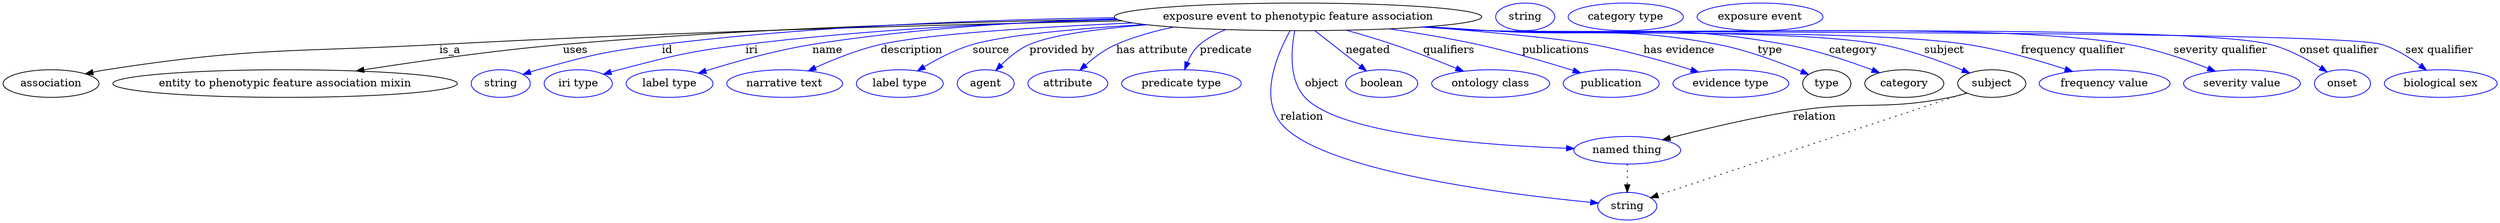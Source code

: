 digraph {
	graph [bb="0,0,3247.8,283"];
	node [label="\N"];
	"exposure event to phenotypic feature association"	[height=0.5,
		label="exposure event to phenotypic feature association",
		pos="1687.4,265",
		width=6.6439];
	association	[height=0.5,
		pos="62.394,178",
		width=1.7332];
	"exposure event to phenotypic feature association" -> association	[label=is_a,
		lp="582.39,221.5",
		pos="e,107.12,190.7 1458.2,259.82 1232,254.99 876.14,245.5 568.39,229 375.23,218.64 325.55,225.65 134.39,196 128.7,195.12 122.8,194.02 \
116.92,192.82"];
	"entity to phenotypic feature association mixin"	[height=0.5,
		pos="367.39,178",
		width=6.2286];
	"exposure event to phenotypic feature association" -> "entity to phenotypic feature association mixin"	[label=uses,
		lp="745.89,221.5",
		pos="e,460.1,194.43 1451.3,261.99 1257.1,258.75 974.99,250.39 729.39,229 641.56,221.35 542.42,207.27 470.12,196"];
	id	[color=blue,
		height=0.5,
		label=string,
		pos="648.39,178",
		width=1.0652];
	"exposure event to phenotypic feature association" -> id	[color=blue,
		label=id,
		lp="865.39,221.5",
		pos="e,677.38,190 1448.5,263.93 1282.4,261.44 1056.3,253.17 858.39,229 785.46,220.09 767.2,215.65 696.39,196 693.29,195.14 690.09,194.17 \
686.89,193.16",
		style=solid];
	iri	[color=blue,
		height=0.5,
		label="iri type",
		pos="749.39,178",
		width=1.2277];
	"exposure event to phenotypic feature association" -> iri	[color=blue,
		label=iri,
		lp="975.39,221.5",
		pos="e,782.3,190.19 1452.8,261.4 1311.7,257.66 1128.7,248.94 967.39,229 893.17,219.83 874.78,214.78 802.39,196 799.02,195.12 795.54,194.16 \
792.06,193.14",
		style=solid];
	name	[color=blue,
		height=0.5,
		label="label type",
		pos="868.39,178",
		width=1.5707];
	"exposure event to phenotypic feature association" -> name	[color=blue,
		label=name,
		lp="1074.4,221.5",
		pos="e,906.01,191.58 1450.2,262.51 1330.8,258.82 1184.3,249.81 1054.4,229 1006.4,221.3 952.84,206.2 915.59,194.6",
		style=solid];
	description	[color=blue,
		height=0.5,
		label="narrative text",
		pos="1018.4,178",
		width=2.0943];
	"exposure event to phenotypic feature association" -> description	[color=blue,
		label=description,
		lp="1183.9,221.5",
		pos="e,1049.1,194.47 1472.4,257.08 1348.1,251.72 1204.5,242.83 1143.4,229 1113.9,222.33 1082.3,209.64 1058.3,198.71",
		style=solid];
	source	[color=blue,
		height=0.5,
		label="label type",
		pos="1168.4,178",
		width=1.5707];
	"exposure event to phenotypic feature association" -> source	[color=blue,
		label=source,
		lp="1287.4,221.5",
		pos="e,1191.5,194.55 1487.4,255.09 1398.8,249.59 1305.3,241.2 1263.4,229 1241.1,222.52 1218.1,210.54 1200.3,199.93",
		style=solid];
	"provided by"	[color=blue,
		height=0.5,
		label=agent,
		pos="1280.4,178",
		width=1.0291];
	"exposure event to phenotypic feature association" -> "provided by"	[color=blue,
		label="provided by",
		lp="1379.9,221.5",
		pos="e,1293.6,195 1490.8,254.71 1427.3,249.49 1366,241.41 1337.4,229 1323.5,222.98 1310.7,212.31 1300.7,202.37",
		style=solid];
	"has attribute"	[color=blue,
		height=0.5,
		label=attribute,
		pos="1387.4,178",
		width=1.4443];
	"exposure event to phenotypic feature association" -> "has attribute"	[color=blue,
		label="has attribute",
		lp="1497.4,221.5",
		pos="e,1402.9,195.23 1525.5,251.69 1499.7,246.47 1473.9,239.17 1450.4,229 1435.8,222.66 1421.6,212.02 1410.5,202.18",
		style=solid];
	predicate	[color=blue,
		height=0.5,
		label="predicate type",
		pos="1535.4,178",
		width=2.1665];
	"exposure event to phenotypic feature association" -> predicate	[color=blue,
		label=predicate,
		lp="1593.4,221.5",
		pos="e,1539.6,196.13 1593.2,248.42 1581,243.59 1569.3,237.26 1559.4,229 1552.1,222.91 1546.8,214.07 1543.2,205.51",
		style=solid];
	object	[color=blue,
		height=0.5,
		label="named thing",
		pos="2115.4,91",
		width=1.9318];
	"exposure event to phenotypic feature association" -> object	[color=blue,
		label=object,
		lp="1718.4,178",
		pos="e,2046,93.304 1683.1,246.73 1678.6,223.77 1674.7,183.38 1696.4,160 1741.1,111.79 1927.2,97.752 2035.7,93.669",
		style=solid];
	relation	[color=blue,
		height=0.5,
		label=string,
		pos="2115.4,18",
		width=1.0652];
	"exposure event to phenotypic feature association" -> relation	[color=blue,
		label=relation,
		lp="1692.4,134.5",
		pos="e,2077.8,22.165 1676.9,246.77 1661.3,218.58 1636.6,162.22 1664.4,127 1714.3,63.683 1962.3,33.326 2067.8,23.118",
		style=solid];
	negated	[color=blue,
		height=0.5,
		label=boolean,
		pos="1796.4,178",
		width=1.2999];
	"exposure event to phenotypic feature association" -> negated	[color=blue,
		label=negated,
		lp="1778.4,221.5",
		pos="e,1776.5,194.54 1709.2,247 1726.2,233.73 1750,215.18 1768.4,200.81",
		style=solid];
	qualifiers	[color=blue,
		height=0.5,
		label="ontology class",
		pos="1937.4,178",
		width=2.1304];
	"exposure event to phenotypic feature association" -> qualifiers	[color=blue,
		label=qualifiers,
		lp="1883.9,221.5",
		pos="e,1902.2,194.1 1750.2,247.61 1769.9,242.11 1791.7,235.67 1811.4,229 1838.7,219.75 1868.8,207.89 1892.7,198.04",
		style=solid];
	publications	[color=blue,
		height=0.5,
		label=publication,
		pos="2094.4,178",
		width=1.7332];
	"exposure event to phenotypic feature association" -> publications	[color=blue,
		label=publications,
		lp="2023.4,221.5",
		pos="e,2054.9,192.03 1806.1,249.37 1843.2,243.96 1884.2,237.12 1921.4,229 1963.7,219.78 2010.8,205.92 2045.1,195.13",
		style=solid];
	"has evidence"	[color=blue,
		height=0.5,
		label="evidence type",
		pos="2250.4,178",
		width=2.0943];
	"exposure event to phenotypic feature association" -> "has evidence"	[color=blue,
		label="has evidence",
		lp="2182.9,221.5",
		pos="e,2208.6,193.01 1852.3,251.94 1936.6,245.18 2030,236.6 2071.4,229 2115.1,220.98 2163.5,207.14 2198.9,196.05",
		style=solid];
	type	[height=0.5,
		pos="2375.4,178",
		width=0.86659];
	"exposure event to phenotypic feature association" -> type	[color=blue,
		label=type,
		lp="2301.4,221.5",
		pos="e,2351.6,189.86 1856.8,252.26 1883.4,250.46 1910.7,248.66 1936.4,247 2068.4,238.5 2103.5,253.74 2233.4,229 2271.9,221.67 2313.9,\
205.8 2342.2,193.89",
		style=solid];
	category	[height=0.5,
		pos="2476.4,178",
		width=1.4263];
	"exposure event to phenotypic feature association" -> category	[color=blue,
		label=category,
		lp="2409.9,221.5",
		pos="e,2444.4,192.1 1854.5,252.1 1881.8,250.29 1909.9,248.52 1936.4,247 2107.4,237.17 2152.8,259.56 2321.4,229 2360.8,221.85 2404.1,207.3 \
2434.8,195.73",
		style=solid];
	subject	[height=0.5,
		pos="2590.4,178",
		width=1.2277];
	"exposure event to phenotypic feature association" -> subject	[color=blue,
		label=subject,
		lp="2528.4,221.5",
		pos="e,2561.6,191.76 1852.4,251.97 1880.4,250.15 1909.2,248.41 1936.4,247 2049.4,241.14 2334.1,249.68 2445.4,229 2482.8,222.05 2523.6,\
207.29 2552.4,195.6",
		style=solid];
	"frequency qualifier"	[color=blue,
		height=0.5,
		label="frequency value",
		pos="2737.4,178",
		width=2.3651];
	"exposure event to phenotypic feature association" -> "frequency qualifier"	[color=blue,
		label="frequency qualifier",
		lp="2696.4,221.5",
		pos="e,2695.7,193.76 1851.4,251.88 1879.7,250.05 1908.9,248.34 1936.4,247 2074.5,240.29 2421.7,249.75 2558.4,229 2602.3,222.34 2650.7,\
208.4 2686.1,196.92",
		style=solid];
	"severity qualifier"	[color=blue,
		height=0.5,
		label="severity value",
		pos="2916.4,178",
		width=2.1123];
	"exposure event to phenotypic feature association" -> "severity qualifier"	[color=blue,
		label="severity qualifier",
		lp="2888.4,221.5",
		pos="e,2881.6,194.12 1850.1,251.8 1878.8,249.96 1908.5,248.25 1936.4,247 2121.1,238.7 2586.2,260.96 2768.4,229 2804.3,222.7 2843.2,209.25 \
2872.2,197.88",
		style=solid];
	"onset qualifier"	[color=blue,
		height=0.5,
		label=onset,
		pos="3046.4,178",
		width=1.011];
	"exposure event to phenotypic feature association" -> "onset qualifier"	[color=blue,
		label="onset qualifier",
		lp="3042.9,221.5",
		pos="e,3026.5,193.33 1849.4,251.75 1878.4,249.9 1908.3,248.21 1936.4,247 2049.3,242.15 2844,257.56 2953.4,229 2976.5,222.96 3000.2,210.12 \
3017.9,198.96",
		style=solid];
	"sex qualifier"	[color=blue,
		height=0.5,
		label="biological sex",
		pos="3174.4,178",
		width=2.0401];
	"exposure event to phenotypic feature association" -> "sex qualifier"	[color=blue,
		label="sex qualifier",
		lp="3173.4,221.5",
		pos="e,3156,195.49 1849.1,251.72 1878.1,249.87 1908.1,248.18 1936.4,247 2000.9,244.3 3036.7,248 3098.4,229 3116.4,223.46 3134.1,212.23 \
3147.9,201.81",
		style=solid];
	object -> relation	[pos="e,2115.4,36.029 2115.4,72.813 2115.4,64.789 2115.4,55.047 2115.4,46.069",
		style=dotted];
	association_type	[color=blue,
		height=0.5,
		label=string,
		pos="1983.4,265",
		width=1.0652];
	association_category	[color=blue,
		height=0.5,
		label="category type",
		pos="2114.4,265",
		width=2.0762];
	subject -> object	[label=relation,
		lp="2359.4,134.5",
		pos="e,2161.4,104.62 2558.1,165.59 2551,163.44 2543.5,161.42 2536.4,160 2446.7,142.16 2421.7,156.35 2331.4,142 2276.4,133.26 2214.5,118.42 \
2171.2,107.17"];
	subject -> relation	[pos="e,2145.7,29.089 2557.4,166.02 2472.5,137.79 2247.1,62.812 2155.2,32.248",
		style=dotted];
	"exposure event to phenotypic feature association_subject"	[color=blue,
		height=0.5,
		label="exposure event",
		pos="2289.4,265",
		width=2.2748];
}
